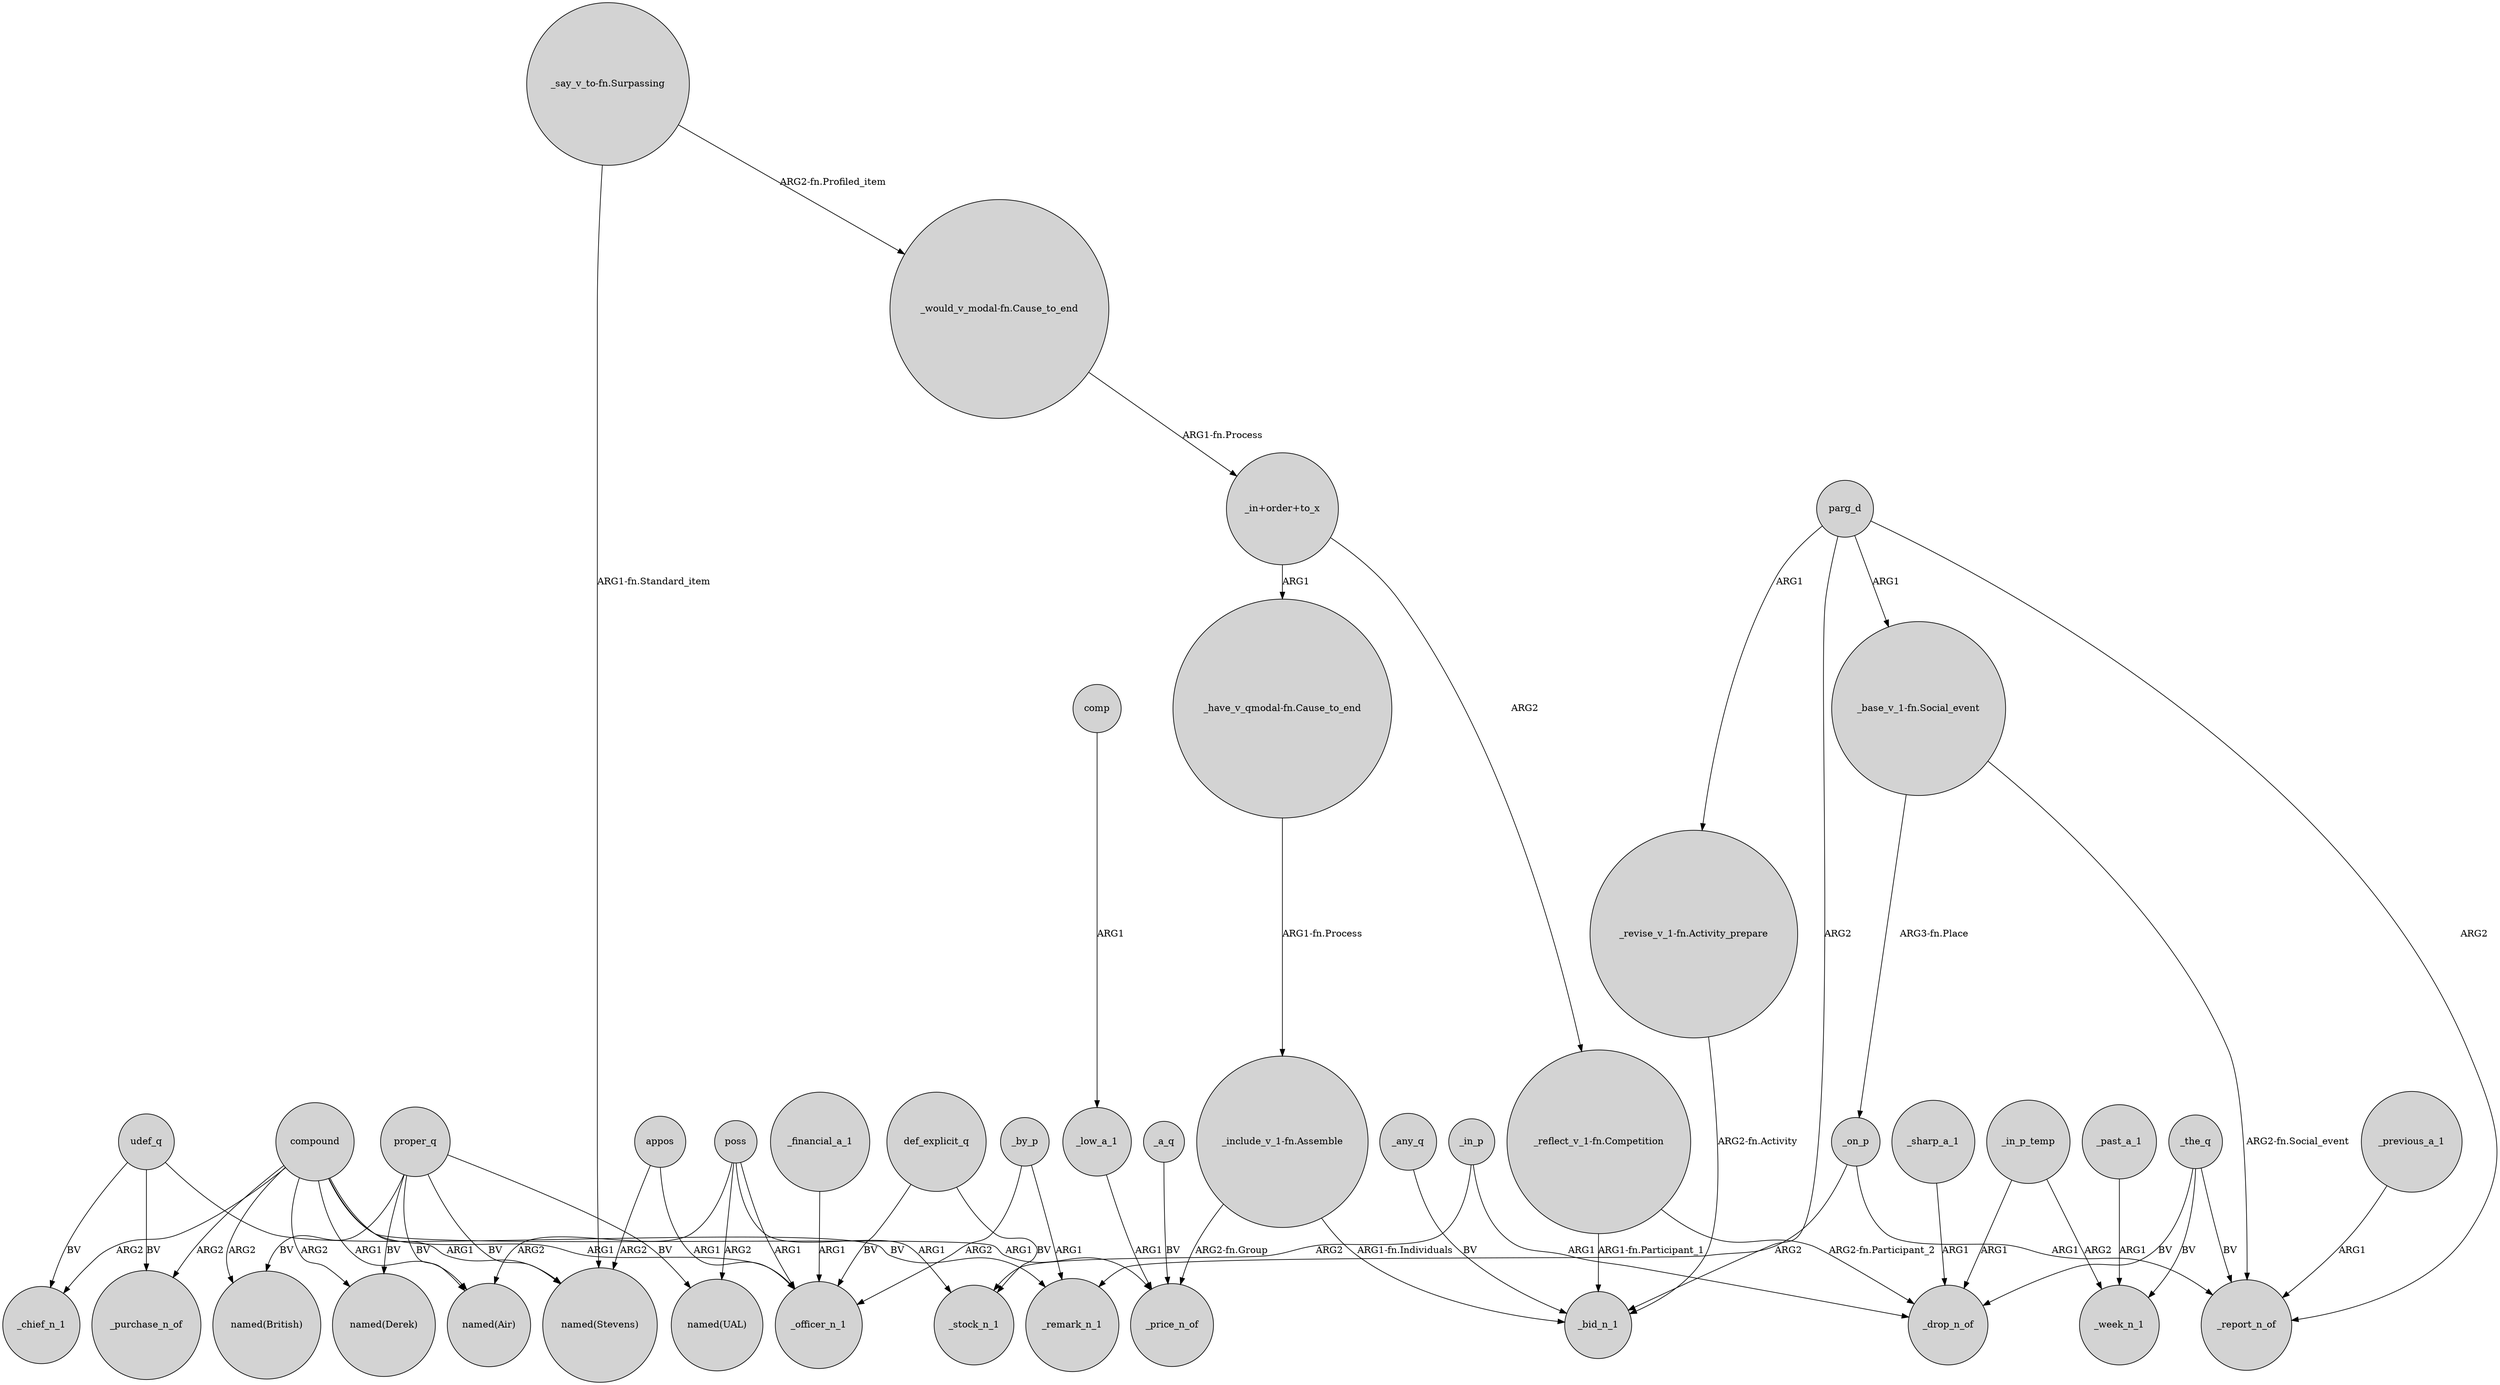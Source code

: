 digraph {
	node [shape=circle style=filled]
	proper_q -> "named(British)" [label=BV]
	"_base_v_1-fn.Social_event" -> _on_p [label="ARG3-fn.Place"]
	udef_q -> _remark_n_1 [label=BV]
	_the_q -> _week_n_1 [label=BV]
	_by_p -> _remark_n_1 [label=ARG1]
	parg_d -> "_revise_v_1-fn.Activity_prepare" [label=ARG1]
	proper_q -> "named(Derek)" [label=BV]
	compound -> _chief_n_1 [label=ARG2]
	compound -> "named(Air)" [label=ARG1]
	comp -> _low_a_1 [label=ARG1]
	"_include_v_1-fn.Assemble" -> _price_n_of [label="ARG2-fn.Group"]
	"_reflect_v_1-fn.Competition" -> _drop_n_of [label="ARG2-fn.Participant_2"]
	def_explicit_q -> _officer_n_1 [label=BV]
	_in_p_temp -> _week_n_1 [label=ARG2]
	udef_q -> _chief_n_1 [label=BV]
	_the_q -> _report_n_of [label=BV]
	proper_q -> "named(Air)" [label=BV]
	def_explicit_q -> _stock_n_1 [label=BV]
	_by_p -> _officer_n_1 [label=ARG2]
	_sharp_a_1 -> _drop_n_of [label=ARG1]
	"_have_v_qmodal-fn.Cause_to_end" -> "_include_v_1-fn.Assemble" [label="ARG1-fn.Process"]
	appos -> "named(Stevens)" [label=ARG2]
	_low_a_1 -> _price_n_of [label=ARG1]
	_financial_a_1 -> _officer_n_1 [label=ARG1]
	poss -> "named(UAL)" [label=ARG2]
	proper_q -> "named(UAL)" [label=BV]
	compound -> _purchase_n_of [label=ARG2]
	_past_a_1 -> _week_n_1 [label=ARG1]
	"_say_v_to-fn.Surpassing" -> "_would_v_modal-fn.Cause_to_end" [label="ARG2-fn.Profiled_item"]
	"_in+order+to_x" -> "_have_v_qmodal-fn.Cause_to_end" [label=ARG1]
	udef_q -> _purchase_n_of [label=BV]
	proper_q -> "named(Stevens)" [label=BV]
	compound -> "named(Stevens)" [label=ARG1]
	"_reflect_v_1-fn.Competition" -> _bid_n_1 [label="ARG1-fn.Participant_1"]
	_the_q -> _drop_n_of [label=BV]
	_in_p -> _stock_n_1 [label=ARG2]
	"_say_v_to-fn.Surpassing" -> "named(Stevens)" [label="ARG1-fn.Standard_item"]
	poss -> _stock_n_1 [label=ARG1]
	parg_d -> _bid_n_1 [label=ARG2]
	compound -> _officer_n_1 [label=ARG1]
	_a_q -> _price_n_of [label=BV]
	poss -> _officer_n_1 [label=ARG1]
	_in_p -> _drop_n_of [label=ARG1]
	"_in+order+to_x" -> "_reflect_v_1-fn.Competition" [label=ARG2]
	parg_d -> _report_n_of [label=ARG2]
	_any_q -> _bid_n_1 [label=BV]
	"_include_v_1-fn.Assemble" -> _bid_n_1 [label="ARG1-fn.Individuals"]
	parg_d -> "_base_v_1-fn.Social_event" [label=ARG1]
	compound -> "named(British)" [label=ARG2]
	compound -> "named(Derek)" [label=ARG2]
	"_would_v_modal-fn.Cause_to_end" -> "_in+order+to_x" [label="ARG1-fn.Process"]
	appos -> _officer_n_1 [label=ARG1]
	"_base_v_1-fn.Social_event" -> _report_n_of [label="ARG2-fn.Social_event"]
	poss -> "named(Air)" [label=ARG2]
	_previous_a_1 -> _report_n_of [label=ARG1]
	_in_p_temp -> _drop_n_of [label=ARG1]
	compound -> _price_n_of [label=ARG1]
	_on_p -> _report_n_of [label=ARG1]
	"_revise_v_1-fn.Activity_prepare" -> _bid_n_1 [label="ARG2-fn.Activity"]
	_on_p -> _remark_n_1 [label=ARG2]
}
